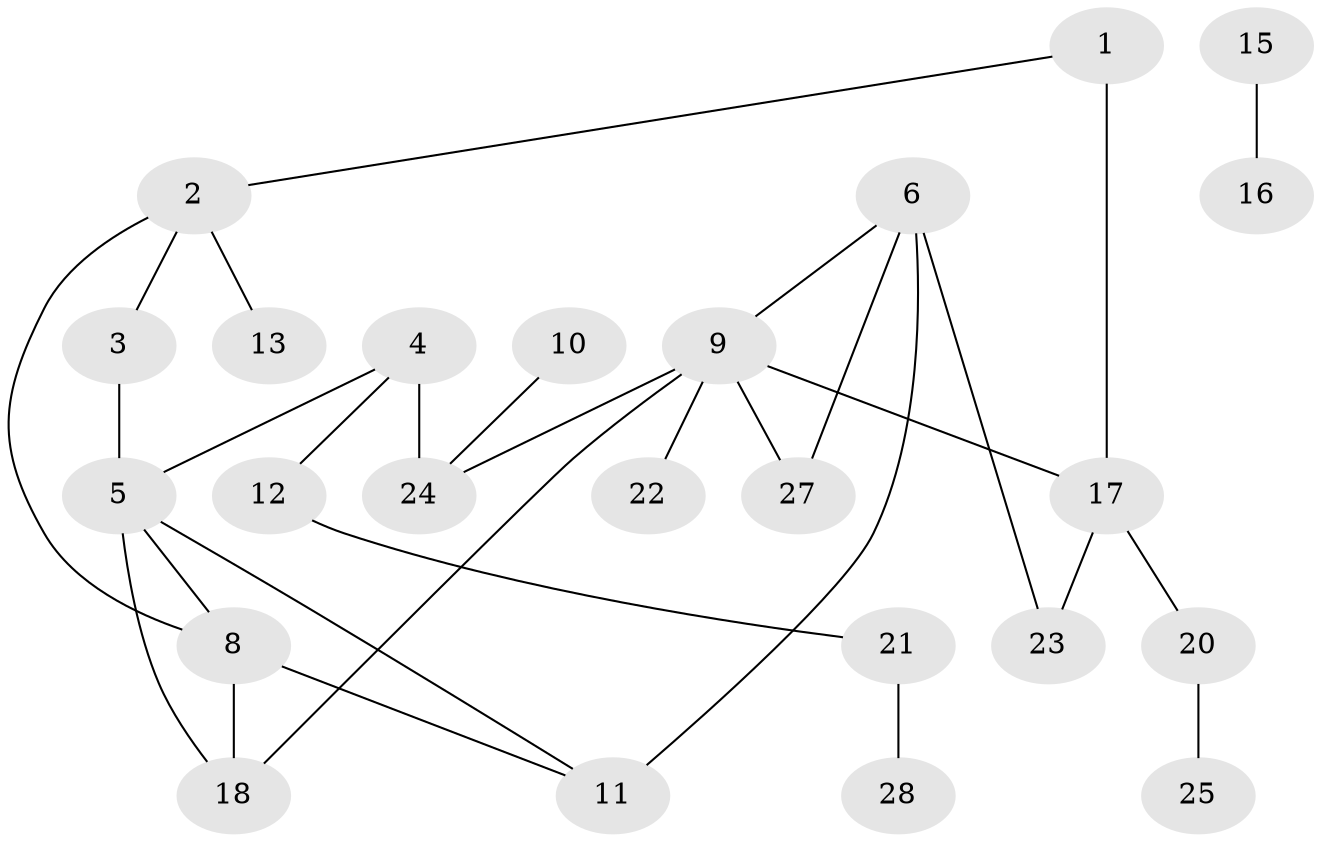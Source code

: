 // original degree distribution, {3: 0.1509433962264151, 2: 0.32075471698113206, 4: 0.1320754716981132, 1: 0.3018867924528302, 0: 0.05660377358490566, 6: 0.03773584905660377}
// Generated by graph-tools (version 1.1) at 2025/33/03/09/25 02:33:29]
// undirected, 24 vertices, 30 edges
graph export_dot {
graph [start="1"]
  node [color=gray90,style=filled];
  1;
  2;
  3;
  4;
  5;
  6;
  8;
  9;
  10;
  11;
  12;
  13;
  15;
  16;
  17;
  18;
  20;
  21;
  22;
  23;
  24;
  25;
  27;
  28;
  1 -- 2 [weight=1.0];
  1 -- 17 [weight=2.0];
  2 -- 3 [weight=1.0];
  2 -- 8 [weight=1.0];
  2 -- 13 [weight=1.0];
  3 -- 5 [weight=1.0];
  4 -- 5 [weight=1.0];
  4 -- 12 [weight=1.0];
  4 -- 24 [weight=1.0];
  5 -- 8 [weight=1.0];
  5 -- 11 [weight=1.0];
  5 -- 18 [weight=1.0];
  6 -- 9 [weight=1.0];
  6 -- 11 [weight=1.0];
  6 -- 23 [weight=2.0];
  6 -- 27 [weight=1.0];
  8 -- 11 [weight=1.0];
  8 -- 18 [weight=1.0];
  9 -- 17 [weight=1.0];
  9 -- 18 [weight=1.0];
  9 -- 22 [weight=1.0];
  9 -- 24 [weight=1.0];
  9 -- 27 [weight=1.0];
  10 -- 24 [weight=1.0];
  12 -- 21 [weight=1.0];
  15 -- 16 [weight=1.0];
  17 -- 20 [weight=1.0];
  17 -- 23 [weight=1.0];
  20 -- 25 [weight=1.0];
  21 -- 28 [weight=1.0];
}
